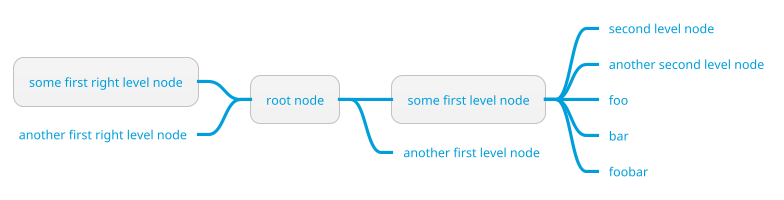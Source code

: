 ' Do not edit
' Theme Gallery
' autogenerated by script
'
@startmindmap
!theme bluegray
+ root node
++ some first level node
+++_ second level node
+++_ another second level node
+++_ foo
+++_ bar
+++_ foobar
++_ another first level node
-- some first right level node
--_ another first right level node
@endmindmap
